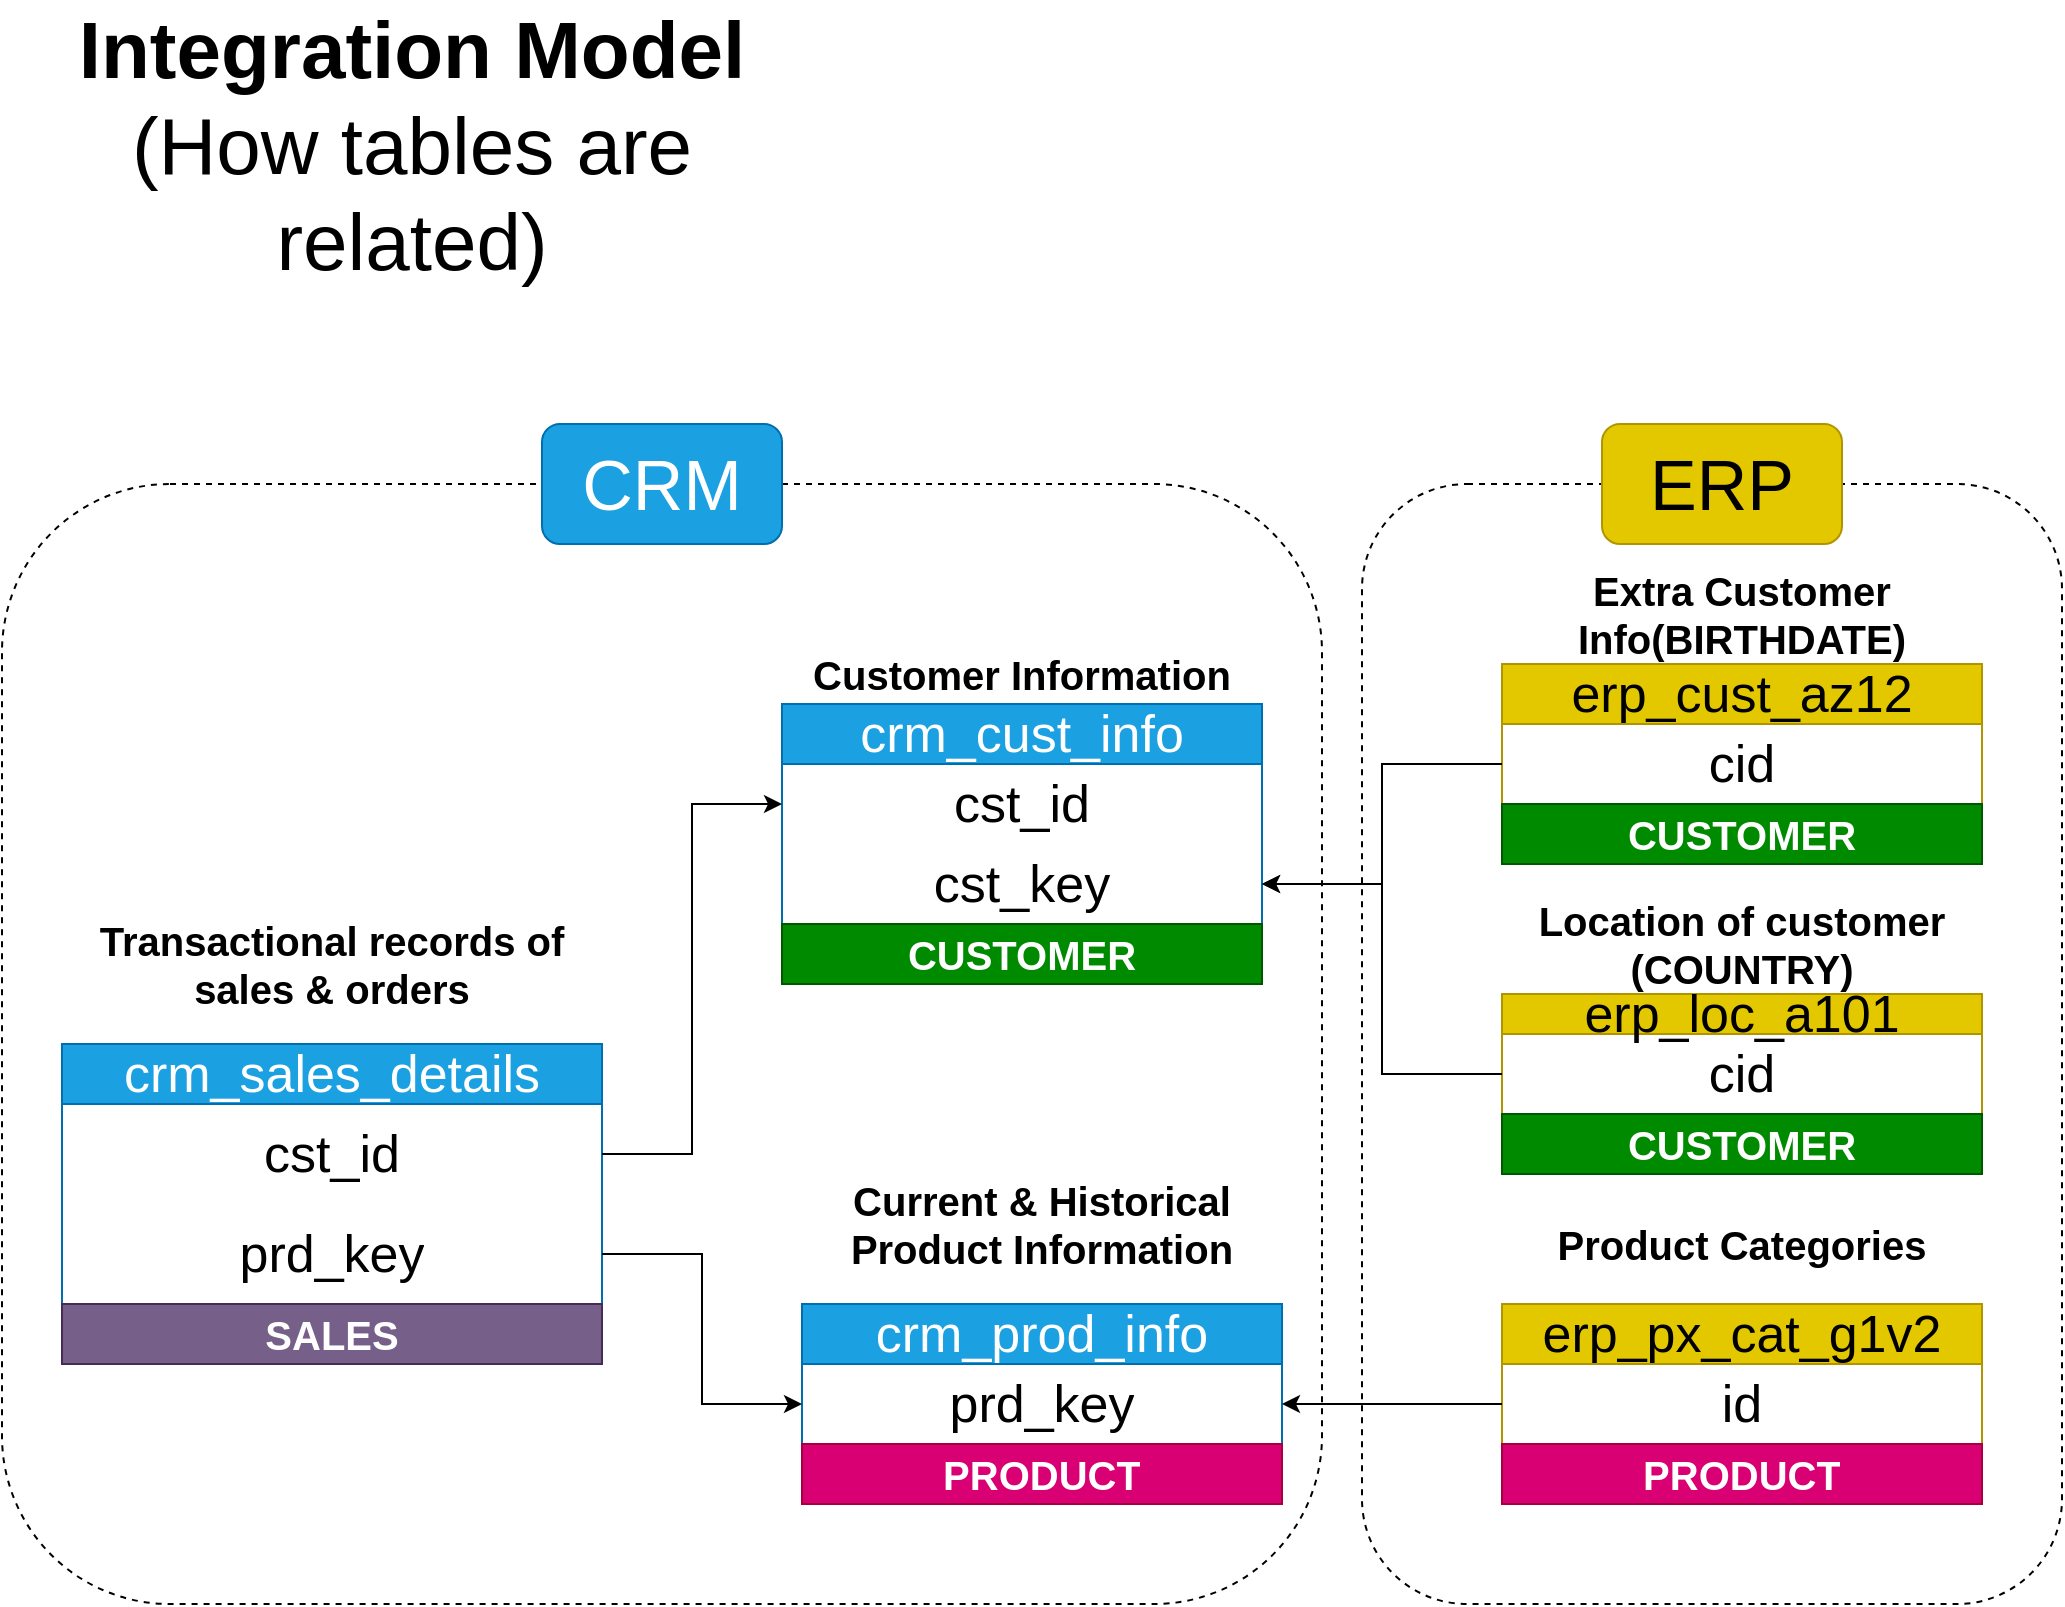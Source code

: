 <mxfile version="28.1.2">
  <diagram name="Page-1" id="G8RqInhTgf4wfk8KNztI">
    <mxGraphModel dx="1429" dy="2225" grid="1" gridSize="10" guides="1" tooltips="1" connect="1" arrows="1" fold="1" page="1" pageScale="1" pageWidth="1920" pageHeight="1200" background="none" math="0" shadow="0" adaptiveColors="none">
      <root>
        <mxCell id="0" />
        <mxCell id="1" parent="0" />
        <mxCell id="ZhZcG9ZO5y46irZmkRjk-1" value="&lt;font style=&quot;font-size: 40px;&quot;&gt;&lt;font style=&quot;font-weight: bold;&quot;&gt;Integration Model &lt;/font&gt;&lt;font style=&quot;&quot;&gt;(How tables are related)&lt;/font&gt;&lt;/font&gt;" style="text;html=1;align=center;verticalAlign=middle;whiteSpace=wrap;rounded=0;" parent="1" vertex="1">
          <mxGeometry x="40" y="50" width="350" height="40" as="geometry" />
        </mxCell>
        <mxCell id="ZhZcG9ZO5y46irZmkRjk-3" value="crm_cust_info" style="swimlane;fontStyle=0;childLayout=stackLayout;horizontal=1;startSize=30;horizontalStack=0;resizeParent=1;resizeParentMax=0;resizeLast=0;collapsible=1;marginBottom=0;whiteSpace=wrap;html=1;fillColor=#1ba1e2;fontColor=#ffffff;strokeColor=#006EAF;fontSize=26;" parent="1" vertex="1">
          <mxGeometry x="400" y="350" width="240" height="110" as="geometry" />
        </mxCell>
        <mxCell id="ZhZcG9ZO5y46irZmkRjk-4" value="cst_id" style="text;strokeColor=none;fillColor=none;align=center;verticalAlign=middle;spacingLeft=4;spacingRight=4;overflow=hidden;points=[[0,0.5],[1,0.5]];portConstraint=eastwest;rotatable=0;whiteSpace=wrap;html=1;fontSize=26;" parent="ZhZcG9ZO5y46irZmkRjk-3" vertex="1">
          <mxGeometry y="30" width="240" height="40" as="geometry" />
        </mxCell>
        <mxCell id="YOqJNSjA2unLePxkmd2X-7" value="cst_key" style="text;strokeColor=none;fillColor=none;align=center;verticalAlign=middle;spacingLeft=4;spacingRight=4;overflow=hidden;points=[[0,0.5],[1,0.5]];portConstraint=eastwest;rotatable=0;whiteSpace=wrap;html=1;fontSize=26;" parent="ZhZcG9ZO5y46irZmkRjk-3" vertex="1">
          <mxGeometry y="70" width="240" height="40" as="geometry" />
        </mxCell>
        <mxCell id="ZhZcG9ZO5y46irZmkRjk-7" value="&lt;font style=&quot;font-size: 20px;&quot;&gt;&lt;b&gt;Customer Information&lt;/b&gt;&lt;/font&gt;" style="text;html=1;align=center;verticalAlign=middle;whiteSpace=wrap;rounded=0;" parent="1" vertex="1">
          <mxGeometry x="400" y="320" width="240" height="30" as="geometry" />
        </mxCell>
        <mxCell id="ZhZcG9ZO5y46irZmkRjk-9" value="crm_prod_info" style="swimlane;fontStyle=0;childLayout=stackLayout;horizontal=1;startSize=30;horizontalStack=0;resizeParent=1;resizeParentMax=0;resizeLast=0;collapsible=1;marginBottom=0;whiteSpace=wrap;html=1;fillColor=#1ba1e2;fontColor=#ffffff;strokeColor=#006EAF;fontSize=26;" parent="1" vertex="1">
          <mxGeometry x="410" y="650" width="240" height="70" as="geometry" />
        </mxCell>
        <mxCell id="ZhZcG9ZO5y46irZmkRjk-10" value="prd_key" style="text;strokeColor=none;fillColor=none;align=center;verticalAlign=middle;spacingLeft=4;spacingRight=4;overflow=hidden;points=[[0,0.5],[1,0.5]];portConstraint=eastwest;rotatable=0;whiteSpace=wrap;html=1;fontSize=26;" parent="ZhZcG9ZO5y46irZmkRjk-9" vertex="1">
          <mxGeometry y="30" width="240" height="40" as="geometry" />
        </mxCell>
        <mxCell id="ZhZcG9ZO5y46irZmkRjk-11" value="&lt;span style=&quot;font-size: 20px;&quot;&gt;&lt;b&gt;Current &amp;amp; Historical Product Information&lt;/b&gt;&lt;/span&gt;" style="text;html=1;align=center;verticalAlign=middle;whiteSpace=wrap;rounded=0;" parent="1" vertex="1">
          <mxGeometry x="410" y="570" width="240" height="80" as="geometry" />
        </mxCell>
        <mxCell id="ZhZcG9ZO5y46irZmkRjk-13" value="crm_sales_details" style="swimlane;fontStyle=0;childLayout=stackLayout;horizontal=1;startSize=30;horizontalStack=0;resizeParent=1;resizeParentMax=0;resizeLast=0;collapsible=1;marginBottom=0;whiteSpace=wrap;html=1;fillColor=#1ba1e2;fontColor=#ffffff;strokeColor=#006EAF;fontSize=26;" parent="1" vertex="1">
          <mxGeometry x="40" y="520" width="270" height="130" as="geometry" />
        </mxCell>
        <mxCell id="ZhZcG9ZO5y46irZmkRjk-14" value="cst_id" style="text;strokeColor=none;fillColor=none;align=center;verticalAlign=middle;spacingLeft=4;spacingRight=4;overflow=hidden;points=[[0,0.5],[1,0.5]];portConstraint=eastwest;rotatable=0;whiteSpace=wrap;html=1;fontSize=26;" parent="ZhZcG9ZO5y46irZmkRjk-13" vertex="1">
          <mxGeometry y="30" width="270" height="50" as="geometry" />
        </mxCell>
        <mxCell id="ZhZcG9ZO5y46irZmkRjk-16" value="prd_key" style="text;strokeColor=none;fillColor=none;align=center;verticalAlign=middle;spacingLeft=4;spacingRight=4;overflow=hidden;points=[[0,0.5],[1,0.5]];portConstraint=eastwest;rotatable=0;whiteSpace=wrap;html=1;fontSize=26;" parent="ZhZcG9ZO5y46irZmkRjk-13" vertex="1">
          <mxGeometry y="80" width="270" height="50" as="geometry" />
        </mxCell>
        <mxCell id="ZhZcG9ZO5y46irZmkRjk-15" value="&lt;span style=&quot;font-size: 20px;&quot;&gt;&lt;b&gt;Transactional records of sales &amp;amp; orders&lt;/b&gt;&lt;/span&gt;" style="text;html=1;align=center;verticalAlign=middle;whiteSpace=wrap;rounded=0;" parent="1" vertex="1">
          <mxGeometry x="40" y="440" width="270" height="80" as="geometry" />
        </mxCell>
        <mxCell id="ZhZcG9ZO5y46irZmkRjk-18" style="edgeStyle=orthogonalEdgeStyle;rounded=0;orthogonalLoop=1;jettySize=auto;html=1;entryX=0;entryY=0.5;entryDx=0;entryDy=0;" parent="1" source="ZhZcG9ZO5y46irZmkRjk-16" target="ZhZcG9ZO5y46irZmkRjk-10" edge="1">
          <mxGeometry relative="1" as="geometry" />
        </mxCell>
        <mxCell id="ZhZcG9ZO5y46irZmkRjk-19" style="edgeStyle=orthogonalEdgeStyle;rounded=0;orthogonalLoop=1;jettySize=auto;html=1;entryX=0;entryY=0.5;entryDx=0;entryDy=0;" parent="1" source="ZhZcG9ZO5y46irZmkRjk-14" target="ZhZcG9ZO5y46irZmkRjk-4" edge="1">
          <mxGeometry relative="1" as="geometry" />
        </mxCell>
        <mxCell id="YOqJNSjA2unLePxkmd2X-1" value="erp_loc_a101" style="swimlane;fontStyle=0;childLayout=stackLayout;horizontal=1;startSize=20;horizontalStack=0;resizeParent=1;resizeParentMax=0;resizeLast=0;collapsible=1;marginBottom=0;whiteSpace=wrap;html=1;fillColor=#e3c800;fontColor=#000000;strokeColor=#B09500;fontSize=26;" parent="1" vertex="1">
          <mxGeometry x="760" y="495" width="240" height="60" as="geometry" />
        </mxCell>
        <mxCell id="YOqJNSjA2unLePxkmd2X-2" value="cid" style="text;strokeColor=none;fillColor=none;align=center;verticalAlign=middle;spacingLeft=4;spacingRight=4;overflow=hidden;points=[[0,0.5],[1,0.5]];portConstraint=eastwest;rotatable=0;whiteSpace=wrap;html=1;fontSize=26;" parent="YOqJNSjA2unLePxkmd2X-1" vertex="1">
          <mxGeometry y="20" width="240" height="40" as="geometry" />
        </mxCell>
        <mxCell id="YOqJNSjA2unLePxkmd2X-3" value="&lt;font style=&quot;font-size: 20px;&quot;&gt;&lt;b&gt;Location of customer (COUNTRY)&lt;/b&gt;&lt;/font&gt;" style="text;html=1;align=center;verticalAlign=middle;whiteSpace=wrap;rounded=0;" parent="1" vertex="1">
          <mxGeometry x="760" y="445" width="240" height="50" as="geometry" />
        </mxCell>
        <mxCell id="YOqJNSjA2unLePxkmd2X-4" value="erp_cust_az12" style="swimlane;fontStyle=0;childLayout=stackLayout;horizontal=1;startSize=30;horizontalStack=0;resizeParent=1;resizeParentMax=0;resizeLast=0;collapsible=1;marginBottom=0;whiteSpace=wrap;html=1;fillColor=#e3c800;fontColor=#000000;strokeColor=#B09500;fontSize=26;" parent="1" vertex="1">
          <mxGeometry x="760" y="330" width="240" height="70" as="geometry" />
        </mxCell>
        <mxCell id="YOqJNSjA2unLePxkmd2X-5" value="cid" style="text;strokeColor=none;fillColor=none;align=center;verticalAlign=middle;spacingLeft=4;spacingRight=4;overflow=hidden;points=[[0,0.5],[1,0.5]];portConstraint=eastwest;rotatable=0;whiteSpace=wrap;html=1;fontSize=26;" parent="YOqJNSjA2unLePxkmd2X-4" vertex="1">
          <mxGeometry y="30" width="240" height="40" as="geometry" />
        </mxCell>
        <mxCell id="YOqJNSjA2unLePxkmd2X-6" value="&lt;span style=&quot;font-size: 20px;&quot;&gt;&lt;b&gt;Extra Customer Info(BIRTHDATE)&lt;/b&gt;&lt;/span&gt;" style="text;html=1;align=center;verticalAlign=middle;whiteSpace=wrap;rounded=0;" parent="1" vertex="1">
          <mxGeometry x="760" y="280" width="240" height="50" as="geometry" />
        </mxCell>
        <mxCell id="YOqJNSjA2unLePxkmd2X-24" value="&lt;span style=&quot;font-size: 20px;&quot;&gt;&lt;b&gt;Product Categories&lt;/b&gt;&lt;/span&gt;" style="text;html=1;align=center;verticalAlign=middle;whiteSpace=wrap;rounded=0;" parent="1" vertex="1">
          <mxGeometry x="760" y="590" width="240" height="60" as="geometry" />
        </mxCell>
        <mxCell id="YOqJNSjA2unLePxkmd2X-26" value="erp_px_cat_g1v2" style="swimlane;fontStyle=0;childLayout=stackLayout;horizontal=1;startSize=30;horizontalStack=0;resizeParent=1;resizeParentMax=0;resizeLast=0;collapsible=1;marginBottom=0;whiteSpace=wrap;html=1;fillColor=#e3c800;fontColor=#000000;strokeColor=#B09500;fontSize=26;" parent="1" vertex="1">
          <mxGeometry x="760" y="650" width="240" height="70" as="geometry" />
        </mxCell>
        <mxCell id="YOqJNSjA2unLePxkmd2X-27" value="id" style="text;strokeColor=none;fillColor=none;align=center;verticalAlign=middle;spacingLeft=4;spacingRight=4;overflow=hidden;points=[[0,0.5],[1,0.5]];portConstraint=eastwest;rotatable=0;whiteSpace=wrap;html=1;fontSize=26;" parent="YOqJNSjA2unLePxkmd2X-26" vertex="1">
          <mxGeometry y="30" width="240" height="40" as="geometry" />
        </mxCell>
        <mxCell id="YOqJNSjA2unLePxkmd2X-29" value="" style="rounded=1;whiteSpace=wrap;html=1;fillColor=none;dashed=1;" parent="1" vertex="1">
          <mxGeometry x="10" y="240" width="660" height="560" as="geometry" />
        </mxCell>
        <mxCell id="YOqJNSjA2unLePxkmd2X-30" value="" style="rounded=1;whiteSpace=wrap;html=1;fillColor=none;dashed=1;" parent="1" vertex="1">
          <mxGeometry x="690" y="240" width="350" height="560" as="geometry" />
        </mxCell>
        <mxCell id="YOqJNSjA2unLePxkmd2X-31" value="&lt;font style=&quot;font-size: 35px;&quot;&gt;CRM&lt;/font&gt;" style="rounded=1;whiteSpace=wrap;html=1;fillColor=#1ba1e2;fontColor=#ffffff;strokeColor=#006EAF;" parent="1" vertex="1">
          <mxGeometry x="280" y="210" width="120" height="60" as="geometry" />
        </mxCell>
        <mxCell id="YOqJNSjA2unLePxkmd2X-32" value="&lt;font style=&quot;font-size: 35px;&quot;&gt;ERP&lt;/font&gt;" style="rounded=1;whiteSpace=wrap;html=1;fillColor=#e3c800;fontColor=#000000;strokeColor=#B09500;" parent="1" vertex="1">
          <mxGeometry x="810" y="210" width="120" height="60" as="geometry" />
        </mxCell>
        <mxCell id="YOqJNSjA2unLePxkmd2X-33" style="edgeStyle=orthogonalEdgeStyle;rounded=0;orthogonalLoop=1;jettySize=auto;html=1;entryX=1;entryY=0.5;entryDx=0;entryDy=0;" parent="1" source="YOqJNSjA2unLePxkmd2X-2" target="YOqJNSjA2unLePxkmd2X-7" edge="1">
          <mxGeometry relative="1" as="geometry" />
        </mxCell>
        <mxCell id="YOqJNSjA2unLePxkmd2X-34" style="edgeStyle=orthogonalEdgeStyle;rounded=0;orthogonalLoop=1;jettySize=auto;html=1;entryX=1;entryY=0.5;entryDx=0;entryDy=0;" parent="1" source="YOqJNSjA2unLePxkmd2X-5" target="YOqJNSjA2unLePxkmd2X-7" edge="1">
          <mxGeometry relative="1" as="geometry" />
        </mxCell>
        <mxCell id="YOqJNSjA2unLePxkmd2X-35" style="edgeStyle=orthogonalEdgeStyle;rounded=0;orthogonalLoop=1;jettySize=auto;html=1;entryX=1;entryY=0.5;entryDx=0;entryDy=0;" parent="1" source="YOqJNSjA2unLePxkmd2X-27" target="ZhZcG9ZO5y46irZmkRjk-10" edge="1">
          <mxGeometry relative="1" as="geometry" />
        </mxCell>
        <mxCell id="12tkZnqqpEEBTFehru7Y-1" value="&lt;font style=&quot;font-size: 20px;&quot;&gt;&lt;b&gt;PRODUCT&lt;/b&gt;&lt;/font&gt;" style="text;html=1;strokeColor=#A50040;fillColor=#d80073;align=center;verticalAlign=middle;whiteSpace=wrap;overflow=hidden;fontColor=#ffffff;" vertex="1" parent="1">
          <mxGeometry x="410" y="720" width="240" height="30" as="geometry" />
        </mxCell>
        <mxCell id="12tkZnqqpEEBTFehru7Y-2" value="&lt;span style=&quot;font-size: 20px;&quot;&gt;&lt;b&gt;CUSTOMER&lt;/b&gt;&lt;/span&gt;" style="text;html=1;strokeColor=#005700;fillColor=#008a00;align=center;verticalAlign=middle;whiteSpace=wrap;overflow=hidden;fontColor=#ffffff;" vertex="1" parent="1">
          <mxGeometry x="400" y="460" width="240" height="30" as="geometry" />
        </mxCell>
        <mxCell id="12tkZnqqpEEBTFehru7Y-3" value="&lt;font style=&quot;font-size: 20px;&quot;&gt;&lt;b&gt;PRODUCT&lt;/b&gt;&lt;/font&gt;" style="text;html=1;strokeColor=#A50040;fillColor=#d80073;align=center;verticalAlign=middle;whiteSpace=wrap;overflow=hidden;fontColor=#ffffff;" vertex="1" parent="1">
          <mxGeometry x="760" y="720" width="240" height="30" as="geometry" />
        </mxCell>
        <mxCell id="12tkZnqqpEEBTFehru7Y-4" value="&lt;span style=&quot;font-size: 20px;&quot;&gt;&lt;b&gt;CUSTOMER&lt;/b&gt;&lt;/span&gt;" style="text;html=1;strokeColor=#005700;fillColor=#008a00;align=center;verticalAlign=middle;whiteSpace=wrap;overflow=hidden;fontColor=#ffffff;" vertex="1" parent="1">
          <mxGeometry x="760" y="400" width="240" height="30" as="geometry" />
        </mxCell>
        <mxCell id="12tkZnqqpEEBTFehru7Y-5" value="&lt;span style=&quot;font-size: 20px;&quot;&gt;&lt;b&gt;CUSTOMER&lt;/b&gt;&lt;/span&gt;" style="text;html=1;strokeColor=#005700;fillColor=#008a00;align=center;verticalAlign=middle;whiteSpace=wrap;overflow=hidden;fontColor=#ffffff;" vertex="1" parent="1">
          <mxGeometry x="760" y="555" width="240" height="30" as="geometry" />
        </mxCell>
        <mxCell id="12tkZnqqpEEBTFehru7Y-6" value="&lt;font style=&quot;font-size: 20px;&quot;&gt;&lt;b&gt;SALES&lt;/b&gt;&lt;/font&gt;" style="text;html=1;strokeColor=#432D57;fillColor=#76608a;align=center;verticalAlign=middle;whiteSpace=wrap;overflow=hidden;fontColor=#ffffff;" vertex="1" parent="1">
          <mxGeometry x="40" y="650" width="270" height="30" as="geometry" />
        </mxCell>
      </root>
    </mxGraphModel>
  </diagram>
</mxfile>
